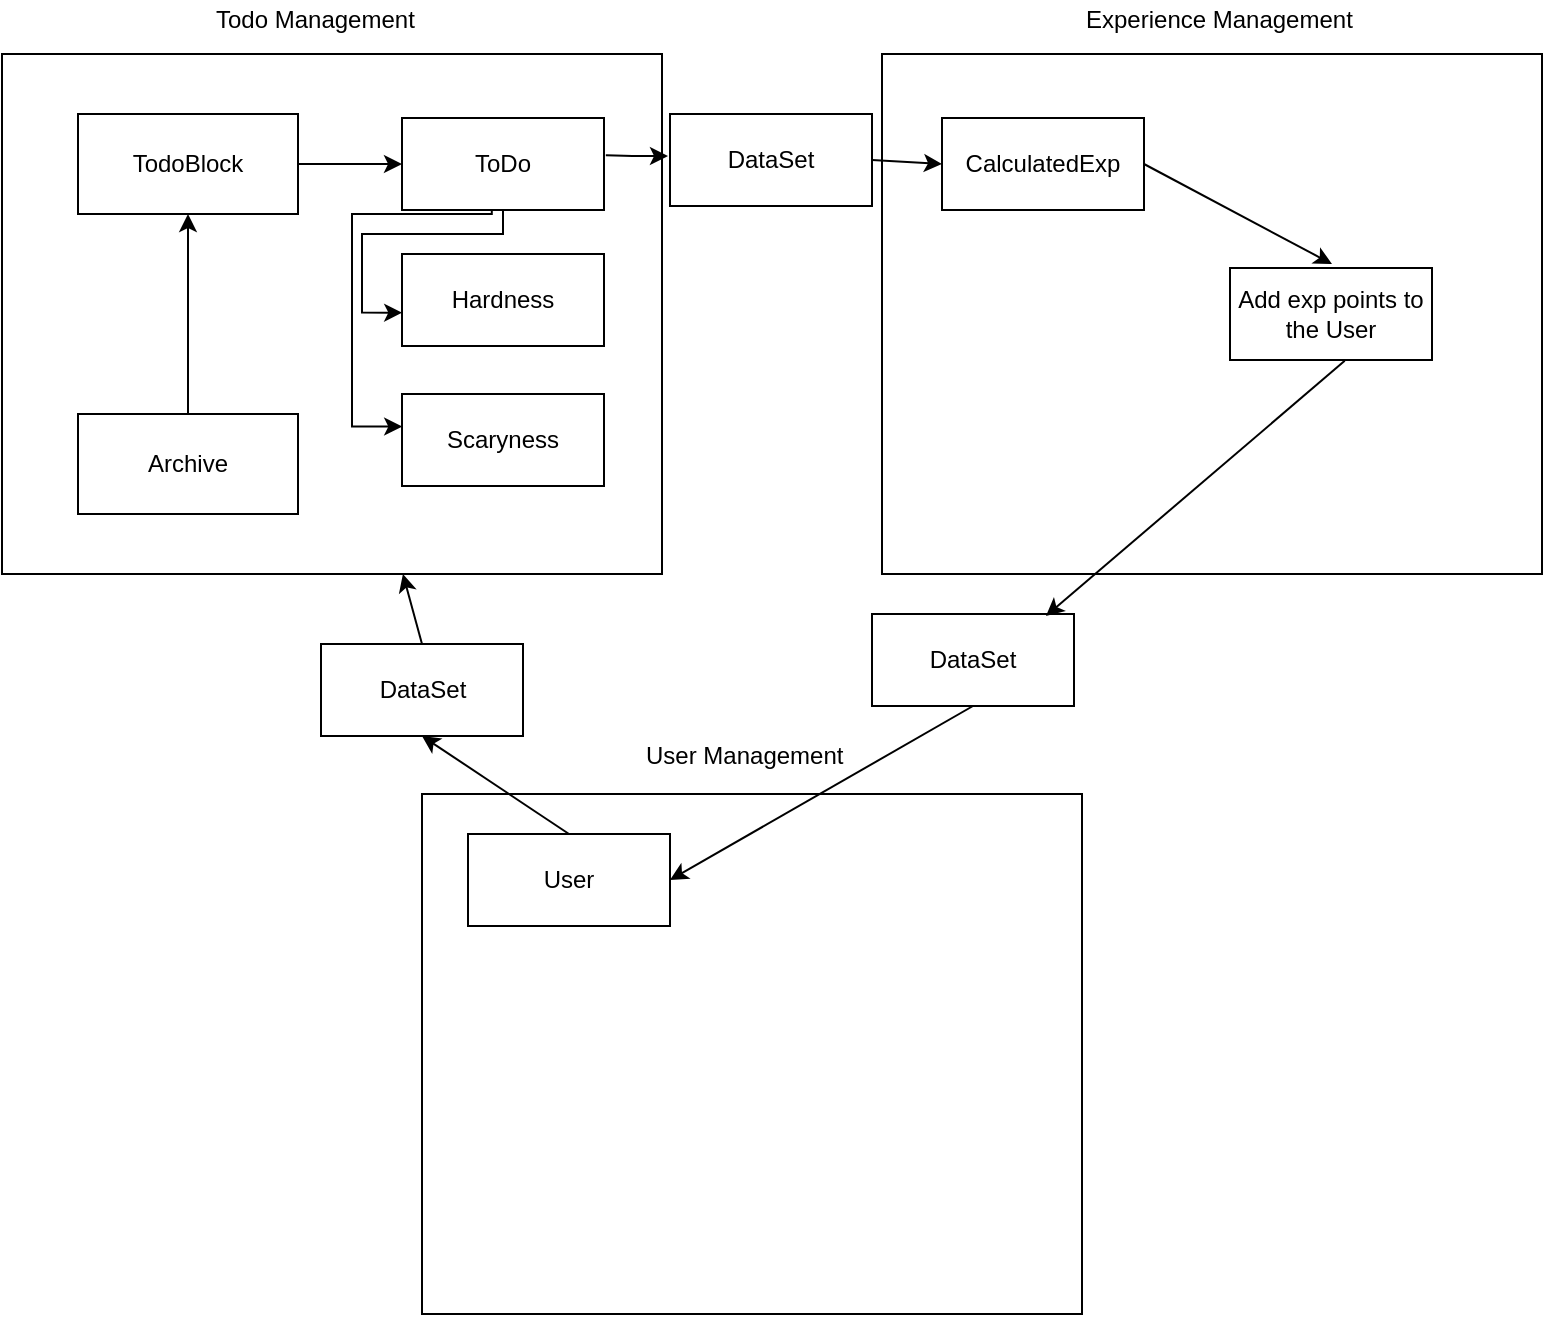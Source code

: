 <mxfile version="12.1.9" type="github" pages="1">
  <diagram id="Rc_XmiZ5ZgW4b_LVRCiT" name="Page-1">
    <mxGraphModel dx="970" dy="571" grid="1" gridSize="10" guides="1" tooltips="1" connect="1" arrows="1" fold="1" page="1" pageScale="1" pageWidth="850" pageHeight="1100" math="0" shadow="0">
      <root>
        <mxCell id="0"/>
        <mxCell id="1" parent="0"/>
        <mxCell id="7lfXtU-1fm0I3fZK3Gpo-2" value="" style="rounded=0;whiteSpace=wrap;html=1;fillColor=none;" parent="1" vertex="1">
          <mxGeometry x="30" y="70" width="330" height="260" as="geometry"/>
        </mxCell>
        <mxCell id="7lfXtU-1fm0I3fZK3Gpo-3" value="" style="rounded=0;whiteSpace=wrap;html=1;fillColor=none;" parent="1" vertex="1">
          <mxGeometry x="470" y="70" width="330" height="260" as="geometry"/>
        </mxCell>
        <mxCell id="7lfXtU-1fm0I3fZK3Gpo-4" value="" style="rounded=0;whiteSpace=wrap;html=1;fillColor=none;" parent="1" vertex="1">
          <mxGeometry x="240" y="440" width="330" height="260" as="geometry"/>
        </mxCell>
        <mxCell id="7lfXtU-1fm0I3fZK3Gpo-5" value="Todo Management" style="text;html=1;resizable=0;points=[];autosize=1;align=left;verticalAlign=top;spacingTop=-4;" parent="1" vertex="1">
          <mxGeometry x="134.5" y="43" width="110" height="20" as="geometry"/>
        </mxCell>
        <mxCell id="7lfXtU-1fm0I3fZK3Gpo-6" value="Experience Management" style="text;html=1;resizable=0;points=[];autosize=1;align=left;verticalAlign=top;spacingTop=-4;" parent="1" vertex="1">
          <mxGeometry x="570" y="43" width="150" height="20" as="geometry"/>
        </mxCell>
        <mxCell id="7lfXtU-1fm0I3fZK3Gpo-7" value="User Management" style="text;html=1;resizable=0;points=[];autosize=1;align=left;verticalAlign=top;spacingTop=-4;" parent="1" vertex="1">
          <mxGeometry x="350" y="411" width="110" height="20" as="geometry"/>
        </mxCell>
        <mxCell id="7lfXtU-1fm0I3fZK3Gpo-11" value="" style="edgeStyle=orthogonalEdgeStyle;rounded=0;orthogonalLoop=1;jettySize=auto;html=1;" parent="1" source="7lfXtU-1fm0I3fZK3Gpo-8" target="7lfXtU-1fm0I3fZK3Gpo-9" edge="1">
          <mxGeometry relative="1" as="geometry"/>
        </mxCell>
        <mxCell id="7lfXtU-1fm0I3fZK3Gpo-8" value="TodoBlock" style="rounded=0;whiteSpace=wrap;html=1;fillColor=none;" parent="1" vertex="1">
          <mxGeometry x="68" y="100" width="110" height="50" as="geometry"/>
        </mxCell>
        <mxCell id="7lfXtU-1fm0I3fZK3Gpo-9" value="ToDo" style="rounded=0;whiteSpace=wrap;html=1;fillColor=none;" parent="1" vertex="1">
          <mxGeometry x="230" y="102" width="101" height="46" as="geometry"/>
        </mxCell>
        <mxCell id="7lfXtU-1fm0I3fZK3Gpo-12" style="edgeStyle=orthogonalEdgeStyle;rounded=0;orthogonalLoop=1;jettySize=auto;html=1;entryX=0.5;entryY=1;entryDx=0;entryDy=0;" parent="1" source="7lfXtU-1fm0I3fZK3Gpo-10" target="7lfXtU-1fm0I3fZK3Gpo-8" edge="1">
          <mxGeometry relative="1" as="geometry"/>
        </mxCell>
        <mxCell id="7lfXtU-1fm0I3fZK3Gpo-10" value="Archive" style="rounded=0;whiteSpace=wrap;html=1;fillColor=none;" parent="1" vertex="1">
          <mxGeometry x="68" y="250" width="110" height="50" as="geometry"/>
        </mxCell>
        <mxCell id="7lfXtU-1fm0I3fZK3Gpo-13" value="CalculatedExp" style="rounded=0;whiteSpace=wrap;html=1;fillColor=none;" parent="1" vertex="1">
          <mxGeometry x="500" y="102" width="101" height="46" as="geometry"/>
        </mxCell>
        <mxCell id="7lfXtU-1fm0I3fZK3Gpo-15" value="DataSet" style="rounded=0;whiteSpace=wrap;html=1;fillColor=none;" parent="1" vertex="1">
          <mxGeometry x="364" y="100" width="101" height="46" as="geometry"/>
        </mxCell>
        <mxCell id="7lfXtU-1fm0I3fZK3Gpo-16" value="Hardness" style="rounded=0;whiteSpace=wrap;html=1;fillColor=none;" parent="1" vertex="1">
          <mxGeometry x="230" y="170" width="101" height="46" as="geometry"/>
        </mxCell>
        <mxCell id="7lfXtU-1fm0I3fZK3Gpo-17" value="Scaryness" style="rounded=0;whiteSpace=wrap;html=1;fillColor=none;" parent="1" vertex="1">
          <mxGeometry x="230" y="240" width="101" height="46" as="geometry"/>
        </mxCell>
        <mxCell id="7lfXtU-1fm0I3fZK3Gpo-21" style="edgeStyle=orthogonalEdgeStyle;rounded=0;orthogonalLoop=1;jettySize=auto;html=1;exitX=0.5;exitY=1;exitDx=0;exitDy=0;entryX=0.001;entryY=0.638;entryDx=0;entryDy=0;entryPerimeter=0;" parent="1" source="7lfXtU-1fm0I3fZK3Gpo-9" target="7lfXtU-1fm0I3fZK3Gpo-16" edge="1">
          <mxGeometry relative="1" as="geometry">
            <Array as="points">
              <mxPoint x="280" y="160"/>
              <mxPoint x="210" y="160"/>
              <mxPoint x="210" y="199"/>
            </Array>
          </mxGeometry>
        </mxCell>
        <mxCell id="7lfXtU-1fm0I3fZK3Gpo-22" style="edgeStyle=orthogonalEdgeStyle;rounded=0;orthogonalLoop=1;jettySize=auto;html=1;exitX=0.5;exitY=1;exitDx=0;exitDy=0;entryX=0.001;entryY=0.354;entryDx=0;entryDy=0;entryPerimeter=0;" parent="1" target="7lfXtU-1fm0I3fZK3Gpo-17" edge="1">
          <mxGeometry relative="1" as="geometry">
            <mxPoint x="274.889" y="147.944" as="sourcePoint"/>
            <mxPoint x="224.611" y="199.333" as="targetPoint"/>
            <Array as="points">
              <mxPoint x="275" y="150"/>
              <mxPoint x="205" y="150"/>
              <mxPoint x="205" y="256"/>
            </Array>
          </mxGeometry>
        </mxCell>
        <mxCell id="7lfXtU-1fm0I3fZK3Gpo-24" value="" style="endArrow=classic;html=1;exitX=1.009;exitY=0.405;exitDx=0;exitDy=0;exitPerimeter=0;" parent="1" source="7lfXtU-1fm0I3fZK3Gpo-9" edge="1">
          <mxGeometry width="50" height="50" relative="1" as="geometry">
            <mxPoint x="340" y="210" as="sourcePoint"/>
            <mxPoint x="363" y="121" as="targetPoint"/>
            <Array as="points">
              <mxPoint x="350" y="121"/>
            </Array>
          </mxGeometry>
        </mxCell>
        <mxCell id="7lfXtU-1fm0I3fZK3Gpo-26" value="" style="endArrow=classic;html=1;exitX=1;exitY=0.5;exitDx=0;exitDy=0;entryX=0;entryY=0.5;entryDx=0;entryDy=0;" parent="1" source="7lfXtU-1fm0I3fZK3Gpo-15" target="7lfXtU-1fm0I3fZK3Gpo-13" edge="1">
          <mxGeometry width="50" height="50" relative="1" as="geometry">
            <mxPoint x="460" y="160" as="sourcePoint"/>
            <mxPoint x="510" y="110" as="targetPoint"/>
          </mxGeometry>
        </mxCell>
        <mxCell id="7lfXtU-1fm0I3fZK3Gpo-27" value="User" style="rounded=0;whiteSpace=wrap;html=1;fillColor=none;" parent="1" vertex="1">
          <mxGeometry x="263" y="460" width="101" height="46" as="geometry"/>
        </mxCell>
        <mxCell id="7lfXtU-1fm0I3fZK3Gpo-28" value="" style="endArrow=classic;html=1;exitX=0.5;exitY=0;exitDx=0;exitDy=0;entryX=0.5;entryY=1;entryDx=0;entryDy=0;" parent="1" source="7lfXtU-1fm0I3fZK3Gpo-27" target="g4744lY3ipZy2g39p095-4" edge="1">
          <mxGeometry width="50" height="50" relative="1" as="geometry">
            <mxPoint x="250" y="450" as="sourcePoint"/>
            <mxPoint x="300" y="400" as="targetPoint"/>
          </mxGeometry>
        </mxCell>
        <mxCell id="g4744lY3ipZy2g39p095-1" value="Add exp points to the User" style="rounded=0;whiteSpace=wrap;html=1;fillColor=none;" parent="1" vertex="1">
          <mxGeometry x="644" y="177" width="101" height="46" as="geometry"/>
        </mxCell>
        <mxCell id="g4744lY3ipZy2g39p095-2" value="" style="endArrow=classic;html=1;exitX=0.568;exitY=1.009;exitDx=0;exitDy=0;exitPerimeter=0;entryX=0.861;entryY=0.022;entryDx=0;entryDy=0;entryPerimeter=0;" parent="1" source="g4744lY3ipZy2g39p095-1" target="g4744lY3ipZy2g39p095-5" edge="1">
          <mxGeometry width="50" height="50" relative="1" as="geometry">
            <mxPoint x="600" y="350" as="sourcePoint"/>
            <mxPoint x="650" y="300" as="targetPoint"/>
          </mxGeometry>
        </mxCell>
        <mxCell id="g4744lY3ipZy2g39p095-3" value="" style="endArrow=classic;html=1;exitX=1;exitY=0.5;exitDx=0;exitDy=0;" parent="1" source="7lfXtU-1fm0I3fZK3Gpo-13" edge="1">
          <mxGeometry width="50" height="50" relative="1" as="geometry">
            <mxPoint x="650" y="160" as="sourcePoint"/>
            <mxPoint x="695" y="175" as="targetPoint"/>
          </mxGeometry>
        </mxCell>
        <mxCell id="g4744lY3ipZy2g39p095-4" value="DataSet" style="rounded=0;whiteSpace=wrap;html=1;fillColor=none;" parent="1" vertex="1">
          <mxGeometry x="189.5" y="365" width="101" height="46" as="geometry"/>
        </mxCell>
        <mxCell id="g4744lY3ipZy2g39p095-5" value="DataSet" style="rounded=0;whiteSpace=wrap;html=1;fillColor=none;" parent="1" vertex="1">
          <mxGeometry x="465" y="350" width="101" height="46" as="geometry"/>
        </mxCell>
        <mxCell id="g4744lY3ipZy2g39p095-6" value="" style="endArrow=classic;html=1;exitX=0.5;exitY=0;exitDx=0;exitDy=0;" parent="1" source="g4744lY3ipZy2g39p095-4" target="7lfXtU-1fm0I3fZK3Gpo-2" edge="1">
          <mxGeometry width="50" height="50" relative="1" as="geometry">
            <mxPoint x="220" y="370" as="sourcePoint"/>
            <mxPoint x="270" y="320" as="targetPoint"/>
          </mxGeometry>
        </mxCell>
        <mxCell id="g4744lY3ipZy2g39p095-7" value="" style="endArrow=classic;html=1;exitX=0.5;exitY=1;exitDx=0;exitDy=0;entryX=1;entryY=0.5;entryDx=0;entryDy=0;" parent="1" source="g4744lY3ipZy2g39p095-5" target="7lfXtU-1fm0I3fZK3Gpo-27" edge="1">
          <mxGeometry width="50" height="50" relative="1" as="geometry">
            <mxPoint x="470" y="480" as="sourcePoint"/>
            <mxPoint x="520" y="430" as="targetPoint"/>
          </mxGeometry>
        </mxCell>
      </root>
    </mxGraphModel>
  </diagram>
</mxfile>
